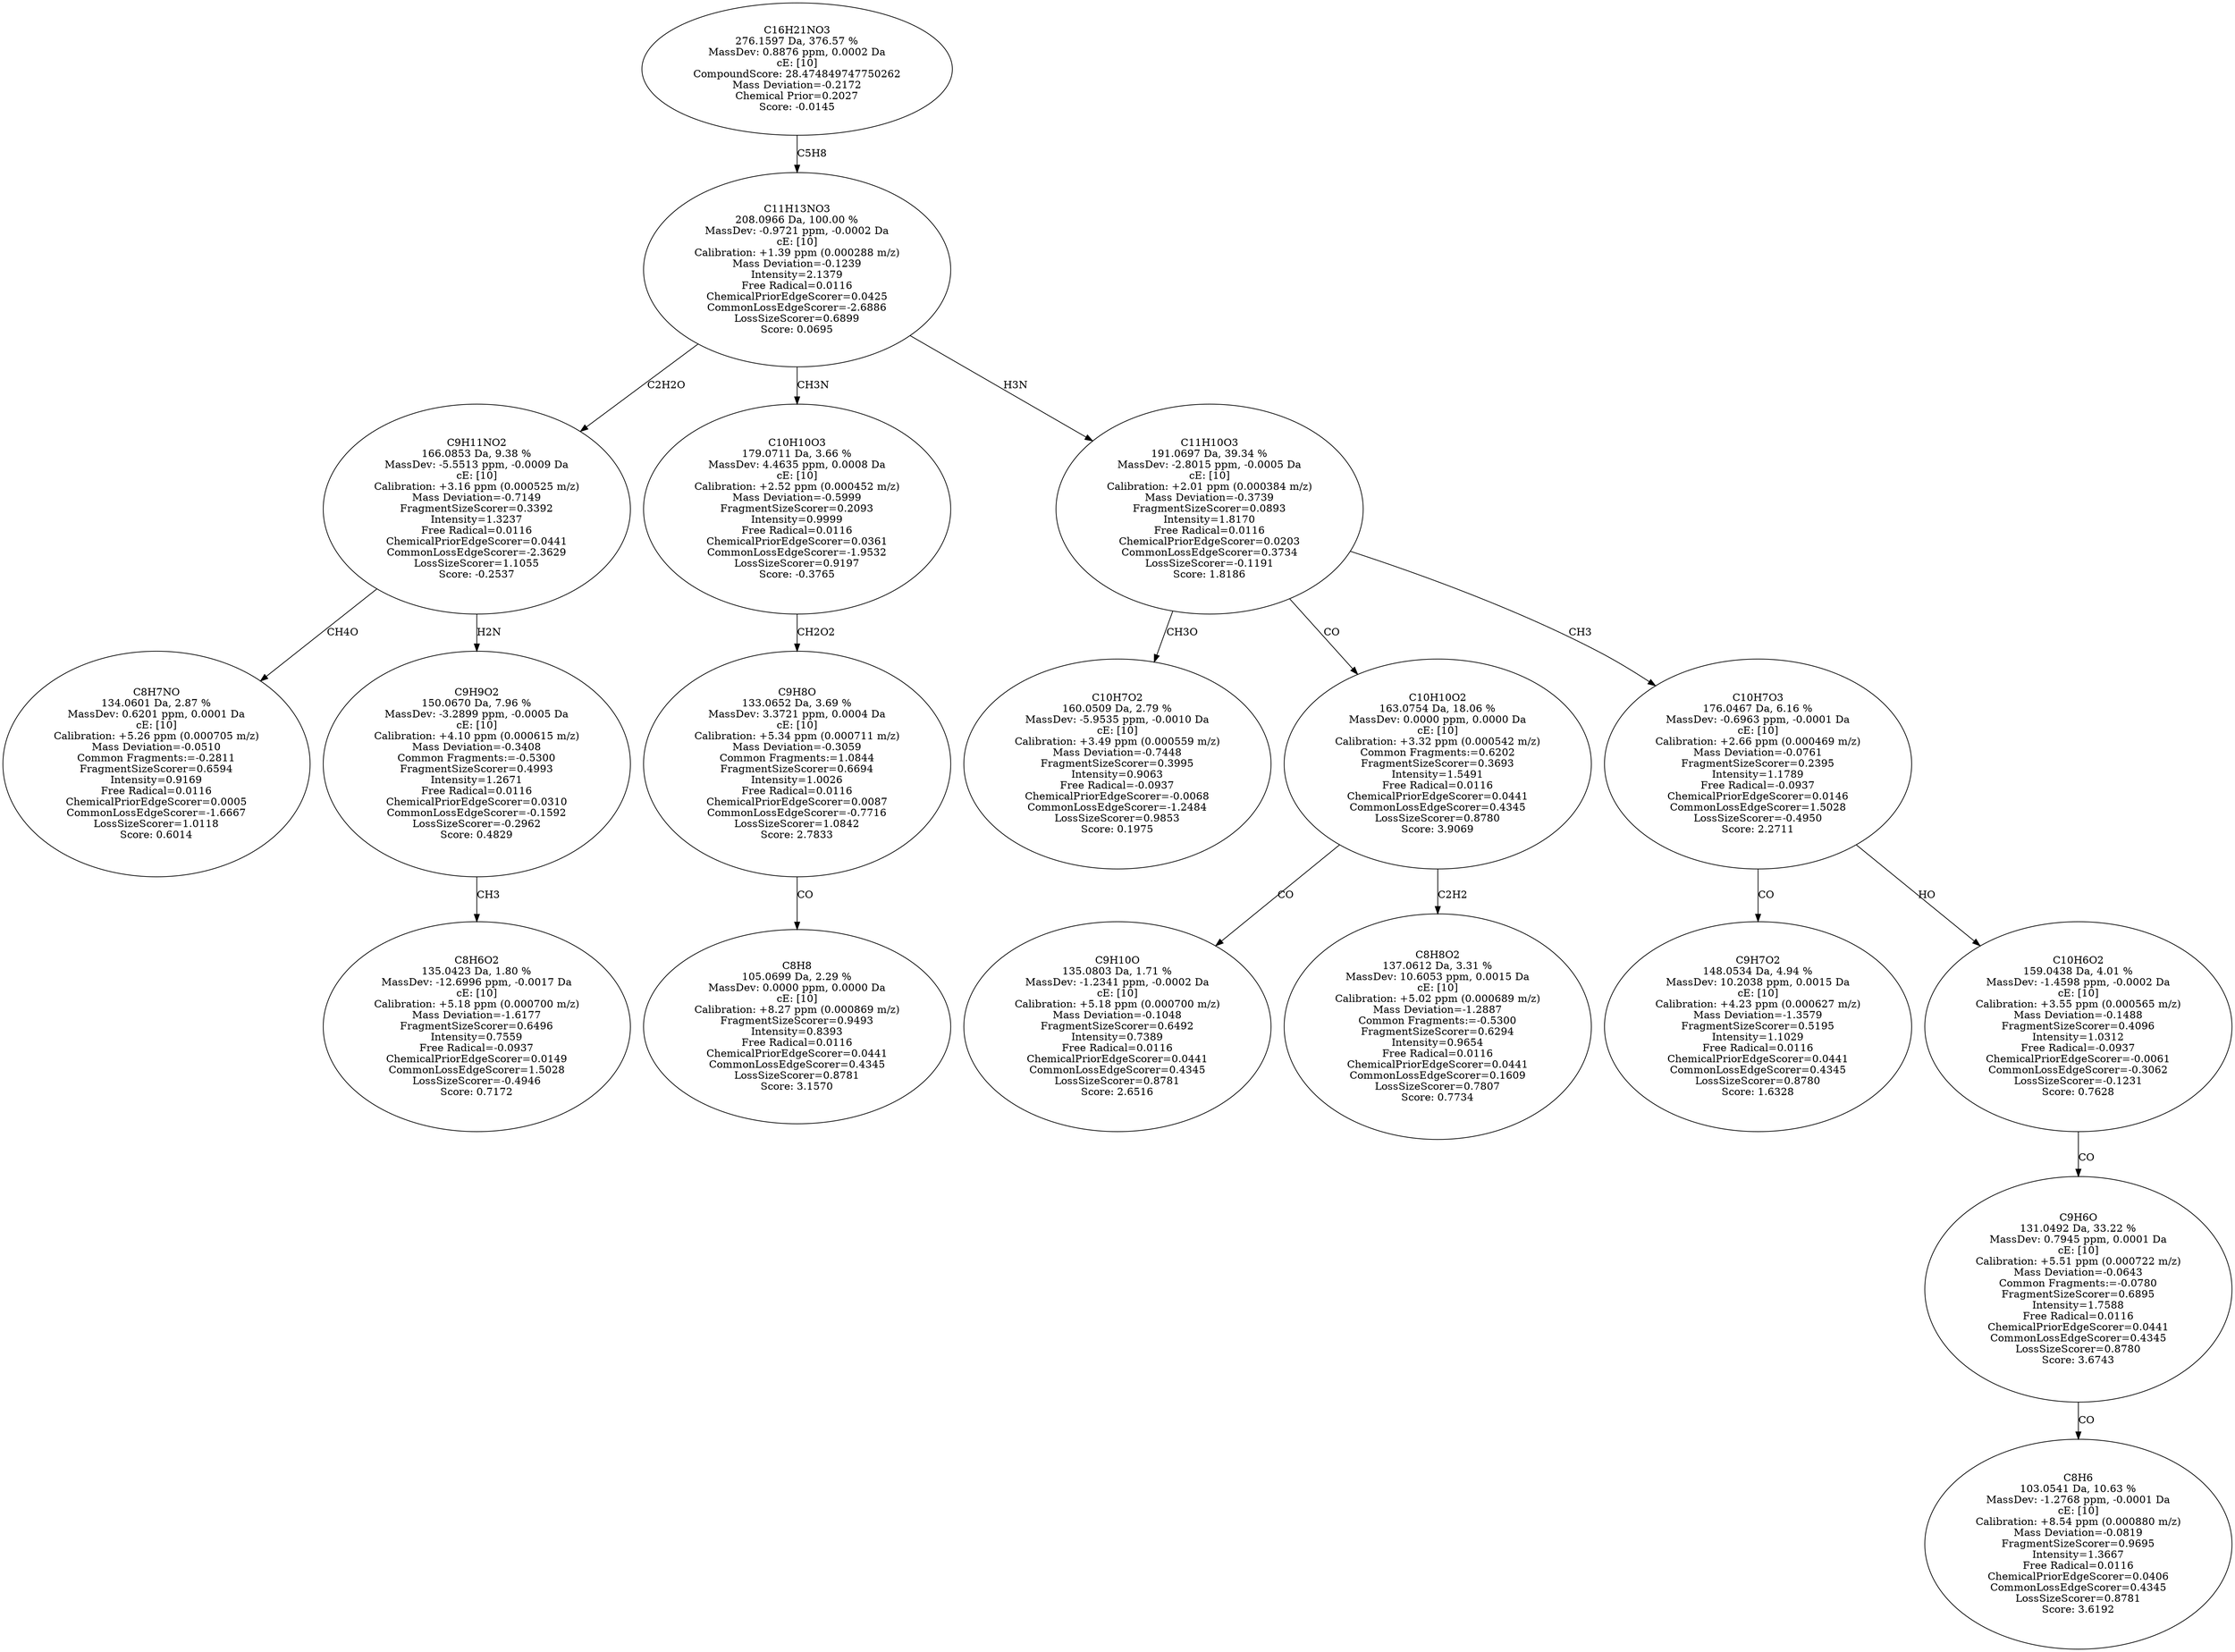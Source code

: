 strict digraph {
v1 [label="C8H7NO\n134.0601 Da, 2.87 %\nMassDev: 0.6201 ppm, 0.0001 Da\ncE: [10]\nCalibration: +5.26 ppm (0.000705 m/z)\nMass Deviation=-0.0510\nCommon Fragments:=-0.2811\nFragmentSizeScorer=0.6594\nIntensity=0.9169\nFree Radical=0.0116\nChemicalPriorEdgeScorer=0.0005\nCommonLossEdgeScorer=-1.6667\nLossSizeScorer=1.0118\nScore: 0.6014"];
v2 [label="C8H6O2\n135.0423 Da, 1.80 %\nMassDev: -12.6996 ppm, -0.0017 Da\ncE: [10]\nCalibration: +5.18 ppm (0.000700 m/z)\nMass Deviation=-1.6177\nFragmentSizeScorer=0.6496\nIntensity=0.7559\nFree Radical=-0.0937\nChemicalPriorEdgeScorer=0.0149\nCommonLossEdgeScorer=1.5028\nLossSizeScorer=-0.4946\nScore: 0.7172"];
v3 [label="C9H9O2\n150.0670 Da, 7.96 %\nMassDev: -3.2899 ppm, -0.0005 Da\ncE: [10]\nCalibration: +4.10 ppm (0.000615 m/z)\nMass Deviation=-0.3408\nCommon Fragments:=-0.5300\nFragmentSizeScorer=0.4993\nIntensity=1.2671\nFree Radical=0.0116\nChemicalPriorEdgeScorer=0.0310\nCommonLossEdgeScorer=-0.1592\nLossSizeScorer=-0.2962\nScore: 0.4829"];
v4 [label="C9H11NO2\n166.0853 Da, 9.38 %\nMassDev: -5.5513 ppm, -0.0009 Da\ncE: [10]\nCalibration: +3.16 ppm (0.000525 m/z)\nMass Deviation=-0.7149\nFragmentSizeScorer=0.3392\nIntensity=1.3237\nFree Radical=0.0116\nChemicalPriorEdgeScorer=0.0441\nCommonLossEdgeScorer=-2.3629\nLossSizeScorer=1.1055\nScore: -0.2537"];
v5 [label="C8H8\n105.0699 Da, 2.29 %\nMassDev: 0.0000 ppm, 0.0000 Da\ncE: [10]\nCalibration: +8.27 ppm (0.000869 m/z)\nFragmentSizeScorer=0.9493\nIntensity=0.8393\nFree Radical=0.0116\nChemicalPriorEdgeScorer=0.0441\nCommonLossEdgeScorer=0.4345\nLossSizeScorer=0.8781\nScore: 3.1570"];
v6 [label="C9H8O\n133.0652 Da, 3.69 %\nMassDev: 3.3721 ppm, 0.0004 Da\ncE: [10]\nCalibration: +5.34 ppm (0.000711 m/z)\nMass Deviation=-0.3059\nCommon Fragments:=1.0844\nFragmentSizeScorer=0.6694\nIntensity=1.0026\nFree Radical=0.0116\nChemicalPriorEdgeScorer=0.0087\nCommonLossEdgeScorer=-0.7716\nLossSizeScorer=1.0842\nScore: 2.7833"];
v7 [label="C10H10O3\n179.0711 Da, 3.66 %\nMassDev: 4.4635 ppm, 0.0008 Da\ncE: [10]\nCalibration: +2.52 ppm (0.000452 m/z)\nMass Deviation=-0.5999\nFragmentSizeScorer=0.2093\nIntensity=0.9999\nFree Radical=0.0116\nChemicalPriorEdgeScorer=0.0361\nCommonLossEdgeScorer=-1.9532\nLossSizeScorer=0.9197\nScore: -0.3765"];
v8 [label="C10H7O2\n160.0509 Da, 2.79 %\nMassDev: -5.9535 ppm, -0.0010 Da\ncE: [10]\nCalibration: +3.49 ppm (0.000559 m/z)\nMass Deviation=-0.7448\nFragmentSizeScorer=0.3995\nIntensity=0.9063\nFree Radical=-0.0937\nChemicalPriorEdgeScorer=-0.0068\nCommonLossEdgeScorer=-1.2484\nLossSizeScorer=0.9853\nScore: 0.1975"];
v9 [label="C9H10O\n135.0803 Da, 1.71 %\nMassDev: -1.2341 ppm, -0.0002 Da\ncE: [10]\nCalibration: +5.18 ppm (0.000700 m/z)\nMass Deviation=-0.1048\nFragmentSizeScorer=0.6492\nIntensity=0.7389\nFree Radical=0.0116\nChemicalPriorEdgeScorer=0.0441\nCommonLossEdgeScorer=0.4345\nLossSizeScorer=0.8781\nScore: 2.6516"];
v10 [label="C8H8O2\n137.0612 Da, 3.31 %\nMassDev: 10.6053 ppm, 0.0015 Da\ncE: [10]\nCalibration: +5.02 ppm (0.000689 m/z)\nMass Deviation=-1.2887\nCommon Fragments:=-0.5300\nFragmentSizeScorer=0.6294\nIntensity=0.9654\nFree Radical=0.0116\nChemicalPriorEdgeScorer=0.0441\nCommonLossEdgeScorer=0.1609\nLossSizeScorer=0.7807\nScore: 0.7734"];
v11 [label="C10H10O2\n163.0754 Da, 18.06 %\nMassDev: 0.0000 ppm, 0.0000 Da\ncE: [10]\nCalibration: +3.32 ppm (0.000542 m/z)\nCommon Fragments:=0.6202\nFragmentSizeScorer=0.3693\nIntensity=1.5491\nFree Radical=0.0116\nChemicalPriorEdgeScorer=0.0441\nCommonLossEdgeScorer=0.4345\nLossSizeScorer=0.8780\nScore: 3.9069"];
v12 [label="C9H7O2\n148.0534 Da, 4.94 %\nMassDev: 10.2038 ppm, 0.0015 Da\ncE: [10]\nCalibration: +4.23 ppm (0.000627 m/z)\nMass Deviation=-1.3579\nFragmentSizeScorer=0.5195\nIntensity=1.1029\nFree Radical=0.0116\nChemicalPriorEdgeScorer=0.0441\nCommonLossEdgeScorer=0.4345\nLossSizeScorer=0.8780\nScore: 1.6328"];
v13 [label="C8H6\n103.0541 Da, 10.63 %\nMassDev: -1.2768 ppm, -0.0001 Da\ncE: [10]\nCalibration: +8.54 ppm (0.000880 m/z)\nMass Deviation=-0.0819\nFragmentSizeScorer=0.9695\nIntensity=1.3667\nFree Radical=0.0116\nChemicalPriorEdgeScorer=0.0406\nCommonLossEdgeScorer=0.4345\nLossSizeScorer=0.8781\nScore: 3.6192"];
v14 [label="C9H6O\n131.0492 Da, 33.22 %\nMassDev: 0.7945 ppm, 0.0001 Da\ncE: [10]\nCalibration: +5.51 ppm (0.000722 m/z)\nMass Deviation=-0.0643\nCommon Fragments:=-0.0780\nFragmentSizeScorer=0.6895\nIntensity=1.7588\nFree Radical=0.0116\nChemicalPriorEdgeScorer=0.0441\nCommonLossEdgeScorer=0.4345\nLossSizeScorer=0.8780\nScore: 3.6743"];
v15 [label="C10H6O2\n159.0438 Da, 4.01 %\nMassDev: -1.4598 ppm, -0.0002 Da\ncE: [10]\nCalibration: +3.55 ppm (0.000565 m/z)\nMass Deviation=-0.1488\nFragmentSizeScorer=0.4096\nIntensity=1.0312\nFree Radical=-0.0937\nChemicalPriorEdgeScorer=-0.0061\nCommonLossEdgeScorer=-0.3062\nLossSizeScorer=-0.1231\nScore: 0.7628"];
v16 [label="C10H7O3\n176.0467 Da, 6.16 %\nMassDev: -0.6963 ppm, -0.0001 Da\ncE: [10]\nCalibration: +2.66 ppm (0.000469 m/z)\nMass Deviation=-0.0761\nFragmentSizeScorer=0.2395\nIntensity=1.1789\nFree Radical=-0.0937\nChemicalPriorEdgeScorer=0.0146\nCommonLossEdgeScorer=1.5028\nLossSizeScorer=-0.4950\nScore: 2.2711"];
v17 [label="C11H10O3\n191.0697 Da, 39.34 %\nMassDev: -2.8015 ppm, -0.0005 Da\ncE: [10]\nCalibration: +2.01 ppm (0.000384 m/z)\nMass Deviation=-0.3739\nFragmentSizeScorer=0.0893\nIntensity=1.8170\nFree Radical=0.0116\nChemicalPriorEdgeScorer=0.0203\nCommonLossEdgeScorer=0.3734\nLossSizeScorer=-0.1191\nScore: 1.8186"];
v18 [label="C11H13NO3\n208.0966 Da, 100.00 %\nMassDev: -0.9721 ppm, -0.0002 Da\ncE: [10]\nCalibration: +1.39 ppm (0.000288 m/z)\nMass Deviation=-0.1239\nIntensity=2.1379\nFree Radical=0.0116\nChemicalPriorEdgeScorer=0.0425\nCommonLossEdgeScorer=-2.6886\nLossSizeScorer=0.6899\nScore: 0.0695"];
v19 [label="C16H21NO3\n276.1597 Da, 376.57 %\nMassDev: 0.8876 ppm, 0.0002 Da\ncE: [10]\nCompoundScore: 28.474849747750262\nMass Deviation=-0.2172\nChemical Prior=0.2027\nScore: -0.0145"];
v4 -> v1 [label="CH4O"];
v3 -> v2 [label="CH3"];
v4 -> v3 [label="H2N"];
v18 -> v4 [label="C2H2O"];
v6 -> v5 [label="CO"];
v7 -> v6 [label="CH2O2"];
v18 -> v7 [label="CH3N"];
v17 -> v8 [label="CH3O"];
v11 -> v9 [label="CO"];
v11 -> v10 [label="C2H2"];
v17 -> v11 [label="CO"];
v16 -> v12 [label="CO"];
v14 -> v13 [label="CO"];
v15 -> v14 [label="CO"];
v16 -> v15 [label="HO"];
v17 -> v16 [label="CH3"];
v18 -> v17 [label="H3N"];
v19 -> v18 [label="C5H8"];
}